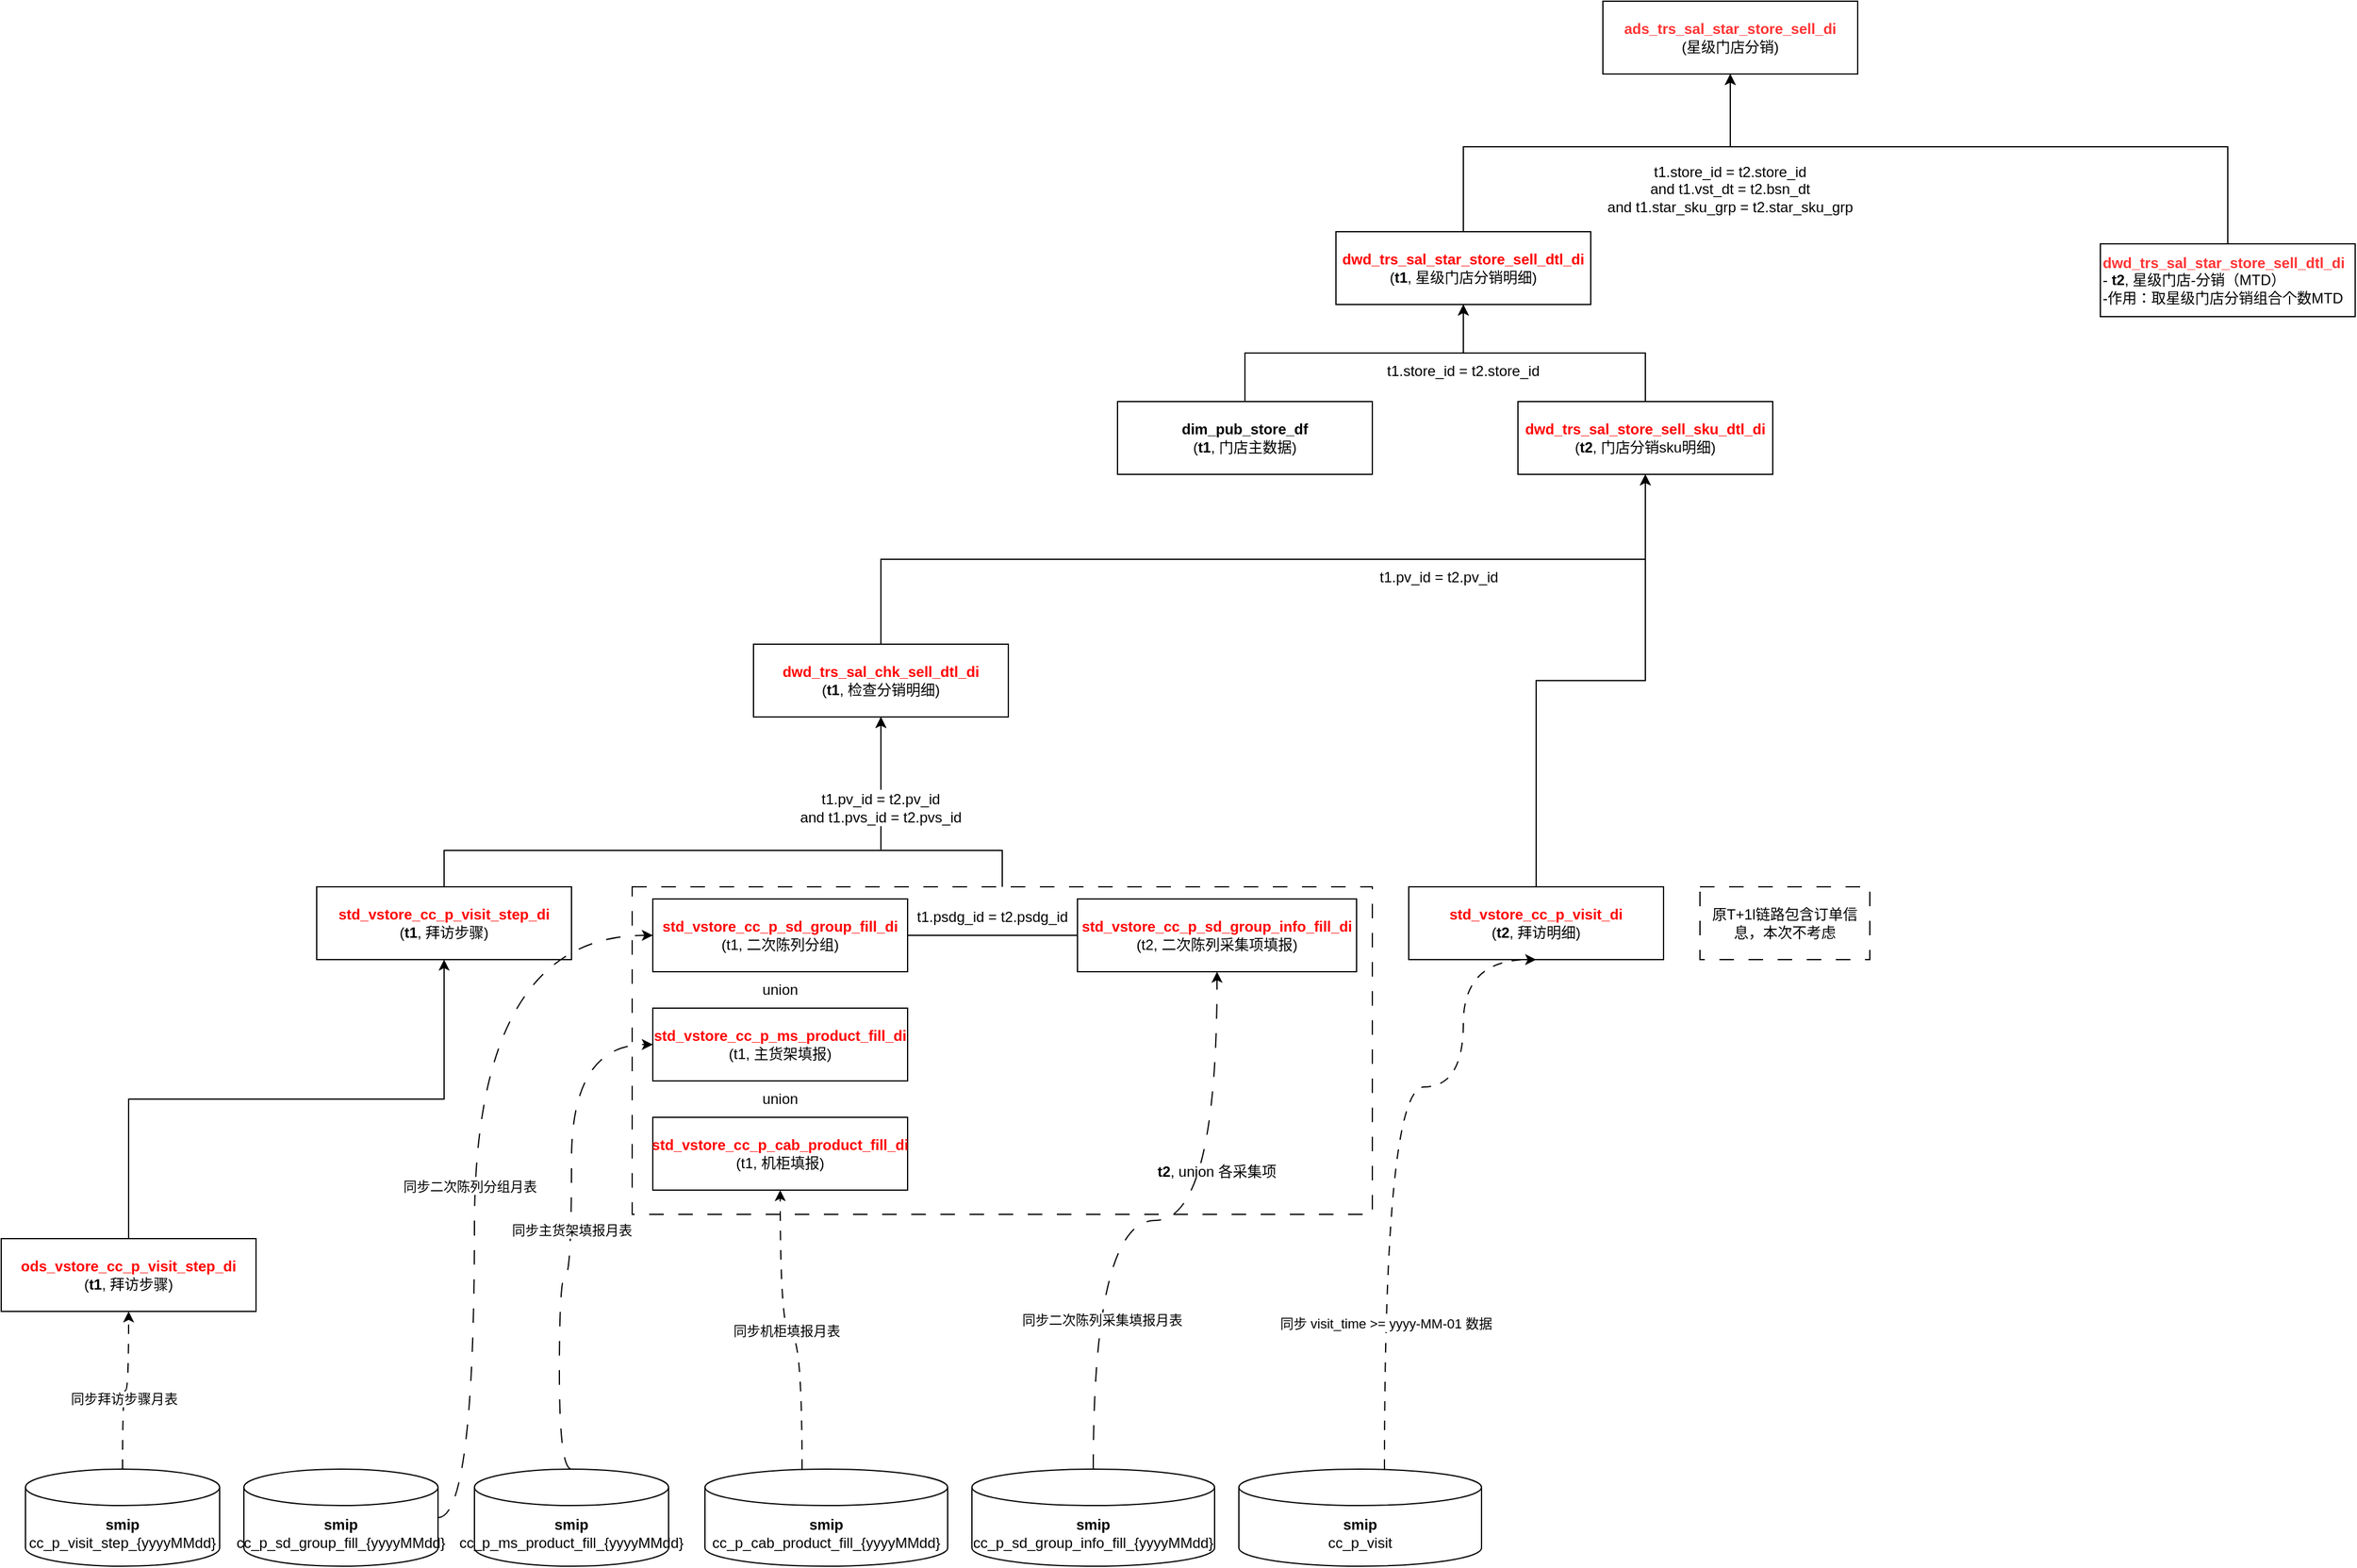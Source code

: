 <mxfile version="24.0.1" type="github">
  <diagram name="第 1 页" id="O5wTIR30FCB-bHyDuwsl">
    <mxGraphModel dx="3563" dy="1185" grid="1" gridSize="10" guides="1" tooltips="1" connect="1" arrows="1" fold="1" page="1" pageScale="1" pageWidth="827" pageHeight="1169" math="0" shadow="0">
      <root>
        <mxCell id="0" />
        <mxCell id="1" parent="0" />
        <mxCell id="k7wby_McH9RWZLFx4SYY-23" style="edgeStyle=orthogonalEdgeStyle;rounded=0;orthogonalLoop=1;jettySize=auto;html=1;entryX=0.5;entryY=1;entryDx=0;entryDy=0;" edge="1" parent="1" source="k7wby_McH9RWZLFx4SYY-21" target="k7wby_McH9RWZLFx4SYY-6">
          <mxGeometry relative="1" as="geometry">
            <Array as="points">
              <mxPoint x="-125" y="770" />
              <mxPoint x="-225" y="770" />
            </Array>
          </mxGeometry>
        </mxCell>
        <mxCell id="k7wby_McH9RWZLFx4SYY-21" value="" style="rounded=0;whiteSpace=wrap;html=1;dashed=1;dashPattern=12 12;" vertex="1" parent="1">
          <mxGeometry x="-430" y="800" width="610" height="270" as="geometry" />
        </mxCell>
        <mxCell id="qGeAgQmhq0IfEyRoK4iK-1" value="&lt;b&gt;&lt;font color=&quot;#ff3333&quot;&gt;ads_trs_sal_star_store_sell_di&lt;/font&gt;&lt;/b&gt;&lt;br&gt;(星级门店分销)" style="rounded=0;whiteSpace=wrap;html=1;" parent="1" vertex="1">
          <mxGeometry x="370" y="70" width="210" height="60" as="geometry" />
        </mxCell>
        <mxCell id="qGeAgQmhq0IfEyRoK4iK-4" style="edgeStyle=orthogonalEdgeStyle;rounded=0;orthogonalLoop=1;jettySize=auto;html=1;entryX=0.5;entryY=1;entryDx=0;entryDy=0;exitX=0.5;exitY=0;exitDx=0;exitDy=0;" parent="1" source="qGeAgQmhq0IfEyRoK4iK-2" target="qGeAgQmhq0IfEyRoK4iK-1" edge="1">
          <mxGeometry relative="1" as="geometry">
            <Array as="points">
              <mxPoint x="255" y="190" />
              <mxPoint x="475" y="190" />
            </Array>
          </mxGeometry>
        </mxCell>
        <mxCell id="qGeAgQmhq0IfEyRoK4iK-2" value="&lt;b&gt;&lt;font color=&quot;#ff0000&quot;&gt;dwd_trs_sal_star_store_sell_dtl_di&lt;/font&gt;&lt;/b&gt;&lt;br&gt;(&lt;b&gt;t1&lt;/b&gt;, 星级门店分销明细)" style="rounded=0;whiteSpace=wrap;html=1;" parent="1" vertex="1">
          <mxGeometry x="150" y="260" width="210" height="60" as="geometry" />
        </mxCell>
        <mxCell id="qGeAgQmhq0IfEyRoK4iK-5" style="edgeStyle=orthogonalEdgeStyle;rounded=0;orthogonalLoop=1;jettySize=auto;html=1;entryX=0.5;entryY=1;entryDx=0;entryDy=0;" parent="1" source="qGeAgQmhq0IfEyRoK4iK-3" target="qGeAgQmhq0IfEyRoK4iK-1" edge="1">
          <mxGeometry relative="1" as="geometry">
            <Array as="points">
              <mxPoint x="885" y="190" />
              <mxPoint x="475" y="190" />
            </Array>
          </mxGeometry>
        </mxCell>
        <mxCell id="qGeAgQmhq0IfEyRoK4iK-3" value="&lt;b&gt;&lt;font color=&quot;#ff3333&quot;&gt;dwd_trs_sal_star_store_sell_dtl_di&lt;/font&gt;&lt;/b&gt;&lt;br&gt;-&amp;nbsp;&lt;b&gt;t2&lt;/b&gt;, 星级门店-分销（MTD）&lt;br&gt;-作用：取星级门店分销组合个数MTD" style="rounded=0;whiteSpace=wrap;html=1;align=left;" parent="1" vertex="1">
          <mxGeometry x="780" y="270" width="210" height="60" as="geometry" />
        </mxCell>
        <mxCell id="qGeAgQmhq0IfEyRoK4iK-6" value="t1.store_id = t2.store_id&lt;br&gt;and t1.vst_dt = t2.bsn_dt&lt;br&gt;and t1.star_sku_grp = t2.star_sku_grp" style="text;strokeColor=none;align=center;fillColor=none;html=1;verticalAlign=middle;whiteSpace=wrap;rounded=0;" parent="1" vertex="1">
          <mxGeometry x="360" y="210" width="230" height="30" as="geometry" />
        </mxCell>
        <mxCell id="k7wby_McH9RWZLFx4SYY-3" style="edgeStyle=orthogonalEdgeStyle;rounded=0;orthogonalLoop=1;jettySize=auto;html=1;" edge="1" parent="1" source="k7wby_McH9RWZLFx4SYY-1" target="qGeAgQmhq0IfEyRoK4iK-2">
          <mxGeometry relative="1" as="geometry" />
        </mxCell>
        <mxCell id="k7wby_McH9RWZLFx4SYY-1" value="&lt;b&gt;dim_pub_store_df&lt;/b&gt;&lt;br&gt;(&lt;b&gt;t1&lt;/b&gt;, 门店主数据)" style="rounded=0;whiteSpace=wrap;html=1;strokeColor=#000000;" vertex="1" parent="1">
          <mxGeometry x="-30" y="400" width="210" height="60" as="geometry" />
        </mxCell>
        <mxCell id="k7wby_McH9RWZLFx4SYY-4" style="edgeStyle=orthogonalEdgeStyle;rounded=0;orthogonalLoop=1;jettySize=auto;html=1;entryX=0.5;entryY=1;entryDx=0;entryDy=0;" edge="1" parent="1" source="k7wby_McH9RWZLFx4SYY-2" target="qGeAgQmhq0IfEyRoK4iK-2">
          <mxGeometry relative="1" as="geometry" />
        </mxCell>
        <mxCell id="k7wby_McH9RWZLFx4SYY-2" value="&lt;font color=&quot;#ff0000&quot;&gt;&lt;b&gt;dwd_trs_sal_store_sell_sku_dtl_di&lt;/b&gt;&lt;/font&gt;&lt;br&gt;(&lt;b&gt;t2&lt;/b&gt;, 门店分销sku明细)" style="rounded=0;whiteSpace=wrap;html=1;" vertex="1" parent="1">
          <mxGeometry x="300" y="400" width="210" height="60" as="geometry" />
        </mxCell>
        <mxCell id="k7wby_McH9RWZLFx4SYY-5" value="t1.store_id = t2.store_id" style="text;strokeColor=none;align=center;fillColor=none;html=1;verticalAlign=middle;whiteSpace=wrap;rounded=0;" vertex="1" parent="1">
          <mxGeometry x="140" y="360" width="230" height="30" as="geometry" />
        </mxCell>
        <mxCell id="k7wby_McH9RWZLFx4SYY-8" style="edgeStyle=orthogonalEdgeStyle;rounded=0;orthogonalLoop=1;jettySize=auto;html=1;entryX=0.5;entryY=1;entryDx=0;entryDy=0;exitX=0.5;exitY=0;exitDx=0;exitDy=0;" edge="1" parent="1" source="k7wby_McH9RWZLFx4SYY-6" target="k7wby_McH9RWZLFx4SYY-2">
          <mxGeometry relative="1" as="geometry" />
        </mxCell>
        <mxCell id="k7wby_McH9RWZLFx4SYY-6" value="&lt;b&gt;&lt;font color=&quot;#ff0000&quot;&gt;dwd_trs_sal_chk_sell_dtl_di&lt;/font&gt;&lt;/b&gt;&lt;br&gt;(&lt;b&gt;t1&lt;/b&gt;, 检查分销明细)" style="rounded=0;whiteSpace=wrap;html=1;" vertex="1" parent="1">
          <mxGeometry x="-330" y="600" width="210" height="60" as="geometry" />
        </mxCell>
        <mxCell id="k7wby_McH9RWZLFx4SYY-9" style="edgeStyle=orthogonalEdgeStyle;rounded=0;orthogonalLoop=1;jettySize=auto;html=1;entryX=0.5;entryY=1;entryDx=0;entryDy=0;" edge="1" parent="1" source="k7wby_McH9RWZLFx4SYY-7" target="k7wby_McH9RWZLFx4SYY-2">
          <mxGeometry relative="1" as="geometry" />
        </mxCell>
        <mxCell id="k7wby_McH9RWZLFx4SYY-7" value="&lt;font color=&quot;#ff0000&quot;&gt;&lt;b&gt;std_vstore_cc_p_visit_di&lt;/b&gt;&lt;/font&gt;&lt;br&gt;(&lt;b&gt;t2&lt;/b&gt;, 拜访明细)" style="rounded=0;whiteSpace=wrap;html=1;" vertex="1" parent="1">
          <mxGeometry x="210" y="800" width="210" height="60" as="geometry" />
        </mxCell>
        <mxCell id="k7wby_McH9RWZLFx4SYY-10" value="t1.pv_id = t2.pv_id" style="text;strokeColor=none;align=center;fillColor=none;html=1;verticalAlign=middle;whiteSpace=wrap;rounded=0;" vertex="1" parent="1">
          <mxGeometry x="120" y="530" width="230" height="30" as="geometry" />
        </mxCell>
        <mxCell id="k7wby_McH9RWZLFx4SYY-11" value="原T+1l链路包含订单信息，本次不考虑" style="rounded=0;whiteSpace=wrap;html=1;dashed=1;dashPattern=12 12;" vertex="1" parent="1">
          <mxGeometry x="450" y="800" width="140" height="60" as="geometry" />
        </mxCell>
        <mxCell id="k7wby_McH9RWZLFx4SYY-22" style="edgeStyle=orthogonalEdgeStyle;rounded=0;orthogonalLoop=1;jettySize=auto;html=1;entryX=0.5;entryY=1;entryDx=0;entryDy=0;" edge="1" parent="1" source="k7wby_McH9RWZLFx4SYY-12" target="k7wby_McH9RWZLFx4SYY-6">
          <mxGeometry relative="1" as="geometry">
            <Array as="points">
              <mxPoint x="-585" y="770" />
              <mxPoint x="-225" y="770" />
            </Array>
          </mxGeometry>
        </mxCell>
        <mxCell id="k7wby_McH9RWZLFx4SYY-12" value="&lt;font color=&quot;#ff0000&quot;&gt;&lt;b&gt;std_vstore_cc_p_visit_step_di&lt;/b&gt;&lt;/font&gt;&lt;br&gt;(&lt;b&gt;t1&lt;/b&gt;, 拜访步骤)" style="rounded=0;whiteSpace=wrap;html=1;" vertex="1" parent="1">
          <mxGeometry x="-690" y="800" width="210" height="60" as="geometry" />
        </mxCell>
        <mxCell id="k7wby_McH9RWZLFx4SYY-15" style="edgeStyle=orthogonalEdgeStyle;rounded=0;orthogonalLoop=1;jettySize=auto;html=1;entryX=0;entryY=0.5;entryDx=0;entryDy=0;endArrow=none;endFill=0;" edge="1" parent="1" source="k7wby_McH9RWZLFx4SYY-13" target="k7wby_McH9RWZLFx4SYY-14">
          <mxGeometry relative="1" as="geometry" />
        </mxCell>
        <mxCell id="k7wby_McH9RWZLFx4SYY-13" value="&lt;b style=&quot;color: rgb(255, 0, 0);&quot;&gt;std_vstore_cc_p_sd_group_fill_di&lt;/b&gt;&lt;br&gt;(t1, 二次陈列分组)" style="rounded=0;whiteSpace=wrap;html=1;" vertex="1" parent="1">
          <mxGeometry x="-413" y="810" width="210" height="60" as="geometry" />
        </mxCell>
        <mxCell id="k7wby_McH9RWZLFx4SYY-14" value="&lt;b style=&quot;color: rgb(255, 0, 0);&quot;&gt;std_vstore_cc_p_sd_group_info_fill_di&lt;/b&gt;&lt;br&gt;(t2, 二次陈列采集项填报)" style="rounded=0;whiteSpace=wrap;html=1;" vertex="1" parent="1">
          <mxGeometry x="-63" y="810" width="230" height="60" as="geometry" />
        </mxCell>
        <mxCell id="k7wby_McH9RWZLFx4SYY-16" value="t1.psdg_id = t2.psdg_id" style="text;strokeColor=none;align=center;fillColor=none;html=1;verticalAlign=middle;whiteSpace=wrap;rounded=0;" vertex="1" parent="1">
          <mxGeometry x="-203" y="810" width="140" height="30" as="geometry" />
        </mxCell>
        <mxCell id="k7wby_McH9RWZLFx4SYY-17" value="&lt;font color=&quot;#ff0000&quot;&gt;&lt;b&gt;std_vstore_cc_p_ms_product_fill_di&lt;/b&gt;&lt;/font&gt;&lt;br&gt;(t1, 主货架填报)" style="rounded=0;whiteSpace=wrap;html=1;" vertex="1" parent="1">
          <mxGeometry x="-413" y="900" width="210" height="60" as="geometry" />
        </mxCell>
        <mxCell id="k7wby_McH9RWZLFx4SYY-18" value="&lt;b&gt;&lt;font color=&quot;#ff0000&quot;&gt;std_vstore_cc_p_cab_product_fill_di&lt;/font&gt;&lt;/b&gt;&lt;br&gt;(t1, 机柜填报)" style="rounded=0;whiteSpace=wrap;html=1;" vertex="1" parent="1">
          <mxGeometry x="-413" y="990" width="210" height="60" as="geometry" />
        </mxCell>
        <mxCell id="k7wby_McH9RWZLFx4SYY-19" value="union" style="text;strokeColor=none;align=center;fillColor=none;html=1;verticalAlign=middle;whiteSpace=wrap;rounded=0;" vertex="1" parent="1">
          <mxGeometry x="-338" y="870" width="60" height="30" as="geometry" />
        </mxCell>
        <mxCell id="k7wby_McH9RWZLFx4SYY-20" value="union" style="text;strokeColor=none;align=center;fillColor=none;html=1;verticalAlign=middle;whiteSpace=wrap;rounded=0;" vertex="1" parent="1">
          <mxGeometry x="-338" y="960" width="60" height="30" as="geometry" />
        </mxCell>
        <mxCell id="k7wby_McH9RWZLFx4SYY-25" value="t1.pv_id = t2.pv_id&lt;div&gt;and t1.pvs_id = t2.pvs_id&lt;/div&gt;" style="text;strokeColor=none;align=center;fillColor=default;html=1;verticalAlign=middle;whiteSpace=wrap;rounded=0;" vertex="1" parent="1">
          <mxGeometry x="-340" y="720" width="230" height="30" as="geometry" />
        </mxCell>
        <mxCell id="k7wby_McH9RWZLFx4SYY-26" value="&lt;b&gt;t2&lt;/b&gt;, union 各采集项" style="text;strokeColor=none;align=center;fillColor=none;html=1;verticalAlign=middle;whiteSpace=wrap;rounded=0;" vertex="1" parent="1">
          <mxGeometry x="-63" y="1020" width="230" height="30" as="geometry" />
        </mxCell>
        <mxCell id="k7wby_McH9RWZLFx4SYY-28" style="edgeStyle=orthogonalEdgeStyle;rounded=0;orthogonalLoop=1;jettySize=auto;html=1;entryX=0.5;entryY=1;entryDx=0;entryDy=0;exitX=0.5;exitY=0;exitDx=0;exitDy=0;" edge="1" parent="1" source="k7wby_McH9RWZLFx4SYY-27" target="k7wby_McH9RWZLFx4SYY-12">
          <mxGeometry relative="1" as="geometry" />
        </mxCell>
        <mxCell id="k7wby_McH9RWZLFx4SYY-27" value="&lt;font color=&quot;#ff0000&quot;&gt;&lt;b&gt;ods_vstore_cc_p_visit_step_di&lt;/b&gt;&lt;/font&gt;&lt;br&gt;(&lt;b&gt;t1&lt;/b&gt;, 拜访步骤)" style="rounded=0;whiteSpace=wrap;html=1;" vertex="1" parent="1">
          <mxGeometry x="-950" y="1090" width="210" height="60" as="geometry" />
        </mxCell>
        <mxCell id="k7wby_McH9RWZLFx4SYY-30" style="edgeStyle=orthogonalEdgeStyle;rounded=0;orthogonalLoop=1;jettySize=auto;html=1;entryX=0.5;entryY=1;entryDx=0;entryDy=0;curved=1;dashed=1;dashPattern=8 8;" edge="1" parent="1" source="k7wby_McH9RWZLFx4SYY-29" target="k7wby_McH9RWZLFx4SYY-27">
          <mxGeometry relative="1" as="geometry" />
        </mxCell>
        <mxCell id="k7wby_McH9RWZLFx4SYY-31" value="同步拜访步骤月表" style="edgeLabel;html=1;align=center;verticalAlign=middle;resizable=0;points=[];" vertex="1" connectable="0" parent="k7wby_McH9RWZLFx4SYY-30">
          <mxGeometry x="-0.141" y="-1" relative="1" as="geometry">
            <mxPoint as="offset" />
          </mxGeometry>
        </mxCell>
        <mxCell id="k7wby_McH9RWZLFx4SYY-29" value="&lt;b&gt;smip&lt;/b&gt;&lt;br&gt;cc_p_visit_step_{yyyyMMdd}" style="shape=cylinder3;whiteSpace=wrap;html=1;boundedLbl=1;backgroundOutline=1;size=15;" vertex="1" parent="1">
          <mxGeometry x="-930" y="1280" width="160" height="80" as="geometry" />
        </mxCell>
        <mxCell id="k7wby_McH9RWZLFx4SYY-33" style="edgeStyle=orthogonalEdgeStyle;rounded=0;orthogonalLoop=1;jettySize=auto;html=1;entryX=0;entryY=0.5;entryDx=0;entryDy=0;curved=1;dashed=1;dashPattern=12 12;" edge="1" parent="1" source="k7wby_McH9RWZLFx4SYY-32" target="k7wby_McH9RWZLFx4SYY-13">
          <mxGeometry relative="1" as="geometry">
            <Array as="points">
              <mxPoint x="-560" y="840" />
            </Array>
          </mxGeometry>
        </mxCell>
        <mxCell id="k7wby_McH9RWZLFx4SYY-34" value="同步二次陈列分组月表" style="edgeLabel;html=1;align=center;verticalAlign=middle;resizable=0;points=[];" vertex="1" connectable="0" parent="k7wby_McH9RWZLFx4SYY-33">
          <mxGeometry x="-0.076" y="4" relative="1" as="geometry">
            <mxPoint as="offset" />
          </mxGeometry>
        </mxCell>
        <mxCell id="k7wby_McH9RWZLFx4SYY-32" value="&lt;b&gt;smip&lt;/b&gt;&lt;br&gt;cc_p_sd_group_fill_{yyyyMMdd}" style="shape=cylinder3;whiteSpace=wrap;html=1;boundedLbl=1;backgroundOutline=1;size=15;" vertex="1" parent="1">
          <mxGeometry x="-750" y="1280" width="160" height="80" as="geometry" />
        </mxCell>
        <mxCell id="k7wby_McH9RWZLFx4SYY-36" style="edgeStyle=orthogonalEdgeStyle;rounded=0;orthogonalLoop=1;jettySize=auto;html=1;entryX=0;entryY=0.5;entryDx=0;entryDy=0;curved=1;exitX=0.5;exitY=0;exitDx=0;exitDy=0;exitPerimeter=0;dashed=1;dashPattern=12 12;" edge="1" parent="1" source="k7wby_McH9RWZLFx4SYY-35" target="k7wby_McH9RWZLFx4SYY-17">
          <mxGeometry relative="1" as="geometry">
            <Array as="points">
              <mxPoint x="-490" y="1280" />
              <mxPoint x="-490" y="1120" />
              <mxPoint x="-480" y="1120" />
              <mxPoint x="-480" y="930" />
            </Array>
          </mxGeometry>
        </mxCell>
        <mxCell id="k7wby_McH9RWZLFx4SYY-37" value="同步主货架填报月表" style="edgeLabel;html=1;align=center;verticalAlign=middle;resizable=0;points=[];" vertex="1" connectable="0" parent="k7wby_McH9RWZLFx4SYY-36">
          <mxGeometry x="-0.008" relative="1" as="geometry">
            <mxPoint as="offset" />
          </mxGeometry>
        </mxCell>
        <mxCell id="k7wby_McH9RWZLFx4SYY-35" value="&lt;b&gt;smip&lt;/b&gt;&lt;br&gt;cc_p_ms_product_fill_{yyyyMMdd}" style="shape=cylinder3;whiteSpace=wrap;html=1;boundedLbl=1;backgroundOutline=1;size=15;" vertex="1" parent="1">
          <mxGeometry x="-560" y="1280" width="160" height="80" as="geometry" />
        </mxCell>
        <mxCell id="k7wby_McH9RWZLFx4SYY-39" style="edgeStyle=orthogonalEdgeStyle;rounded=0;orthogonalLoop=1;jettySize=auto;html=1;entryX=0.5;entryY=1;entryDx=0;entryDy=0;curved=1;dashed=1;dashPattern=8 8;" edge="1" parent="1" source="k7wby_McH9RWZLFx4SYY-38" target="k7wby_McH9RWZLFx4SYY-18">
          <mxGeometry relative="1" as="geometry">
            <Array as="points">
              <mxPoint x="-290" y="1170" />
              <mxPoint x="-308" y="1170" />
            </Array>
          </mxGeometry>
        </mxCell>
        <mxCell id="k7wby_McH9RWZLFx4SYY-40" value="同步机柜填报月表" style="edgeLabel;html=1;align=center;verticalAlign=middle;resizable=0;points=[];" vertex="1" connectable="0" parent="k7wby_McH9RWZLFx4SYY-39">
          <mxGeometry x="-0.006" y="-4" relative="1" as="geometry">
            <mxPoint as="offset" />
          </mxGeometry>
        </mxCell>
        <mxCell id="k7wby_McH9RWZLFx4SYY-38" value="&lt;b&gt;smip&lt;/b&gt;&lt;br&gt;cc_p_cab_product_fill_{yyyyMMdd}" style="shape=cylinder3;whiteSpace=wrap;html=1;boundedLbl=1;backgroundOutline=1;size=15;" vertex="1" parent="1">
          <mxGeometry x="-370" y="1280" width="200" height="80" as="geometry" />
        </mxCell>
        <mxCell id="k7wby_McH9RWZLFx4SYY-42" style="edgeStyle=orthogonalEdgeStyle;rounded=0;orthogonalLoop=1;jettySize=auto;html=1;entryX=0.5;entryY=1;entryDx=0;entryDy=0;curved=1;dashed=1;dashPattern=12 12;" edge="1" parent="1" source="k7wby_McH9RWZLFx4SYY-41" target="k7wby_McH9RWZLFx4SYY-14">
          <mxGeometry relative="1" as="geometry" />
        </mxCell>
        <mxCell id="k7wby_McH9RWZLFx4SYY-43" value="同步二次陈列采集填报月表" style="edgeLabel;html=1;align=center;verticalAlign=middle;resizable=0;points=[];" vertex="1" connectable="0" parent="k7wby_McH9RWZLFx4SYY-42">
          <mxGeometry x="-0.517" y="-7" relative="1" as="geometry">
            <mxPoint as="offset" />
          </mxGeometry>
        </mxCell>
        <mxCell id="k7wby_McH9RWZLFx4SYY-41" value="&lt;b&gt;smip&lt;/b&gt;&lt;br&gt;cc_p_sd_group_info_fill_{yyyyMMdd}" style="shape=cylinder3;whiteSpace=wrap;html=1;boundedLbl=1;backgroundOutline=1;size=15;" vertex="1" parent="1">
          <mxGeometry x="-150" y="1280" width="200" height="80" as="geometry" />
        </mxCell>
        <mxCell id="k7wby_McH9RWZLFx4SYY-45" style="edgeStyle=orthogonalEdgeStyle;rounded=0;orthogonalLoop=1;jettySize=auto;html=1;entryX=0.5;entryY=1;entryDx=0;entryDy=0;curved=1;dashed=1;dashPattern=8 8;" edge="1" parent="1" source="k7wby_McH9RWZLFx4SYY-44" target="k7wby_McH9RWZLFx4SYY-7">
          <mxGeometry relative="1" as="geometry">
            <mxPoint x="290" y="910" as="targetPoint" />
            <Array as="points">
              <mxPoint x="190" y="965" />
              <mxPoint x="255" y="965" />
            </Array>
          </mxGeometry>
        </mxCell>
        <mxCell id="k7wby_McH9RWZLFx4SYY-46" value="同步 visit_time &amp;gt;= yyyy-MM-01 数据" style="edgeLabel;html=1;align=center;verticalAlign=middle;resizable=0;points=[];" vertex="1" connectable="0" parent="k7wby_McH9RWZLFx4SYY-45">
          <mxGeometry x="-0.559" y="-1" relative="1" as="geometry">
            <mxPoint as="offset" />
          </mxGeometry>
        </mxCell>
        <mxCell id="k7wby_McH9RWZLFx4SYY-44" value="&lt;b&gt;smip&lt;/b&gt;&lt;div&gt;cc_p_visit&lt;/div&gt;" style="shape=cylinder3;whiteSpace=wrap;html=1;boundedLbl=1;backgroundOutline=1;size=15;" vertex="1" parent="1">
          <mxGeometry x="70" y="1280" width="200" height="80" as="geometry" />
        </mxCell>
      </root>
    </mxGraphModel>
  </diagram>
</mxfile>
